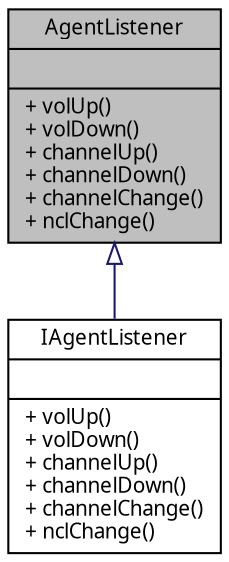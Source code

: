 digraph G
{
  edge [fontname="FreeSans.ttf",fontsize=10,labelfontname="FreeSans.ttf",labelfontsize=10];
  node [fontname="FreeSans.ttf",fontsize=10,shape=record];
  Node1 [label="{AgentListener\n||+ volUp()\l+ volDown()\l+ channelUp()\l+ channelDown()\l+ channelChange()\l+ nclChange()\l}",height=0.2,width=0.4,color="black", fillcolor="grey75", style="filled" fontcolor="black"];
  Node1 -> Node2 [dir=back,color="midnightblue",fontsize=10,style="solid",arrowtail="empty"];
  Node2 [label="{IAgentListener\n||+ volUp()\l+ volDown()\l+ channelUp()\l+ channelDown()\l+ channelChange()\l+ nclChange()\l}",height=0.2,width=0.4,color="black", fillcolor="white", style="filled",URL="$classbr_1_1ufscar_1_1lince_1_1ginga_1_1recommender_1_1IAgentListener.html"];
}
